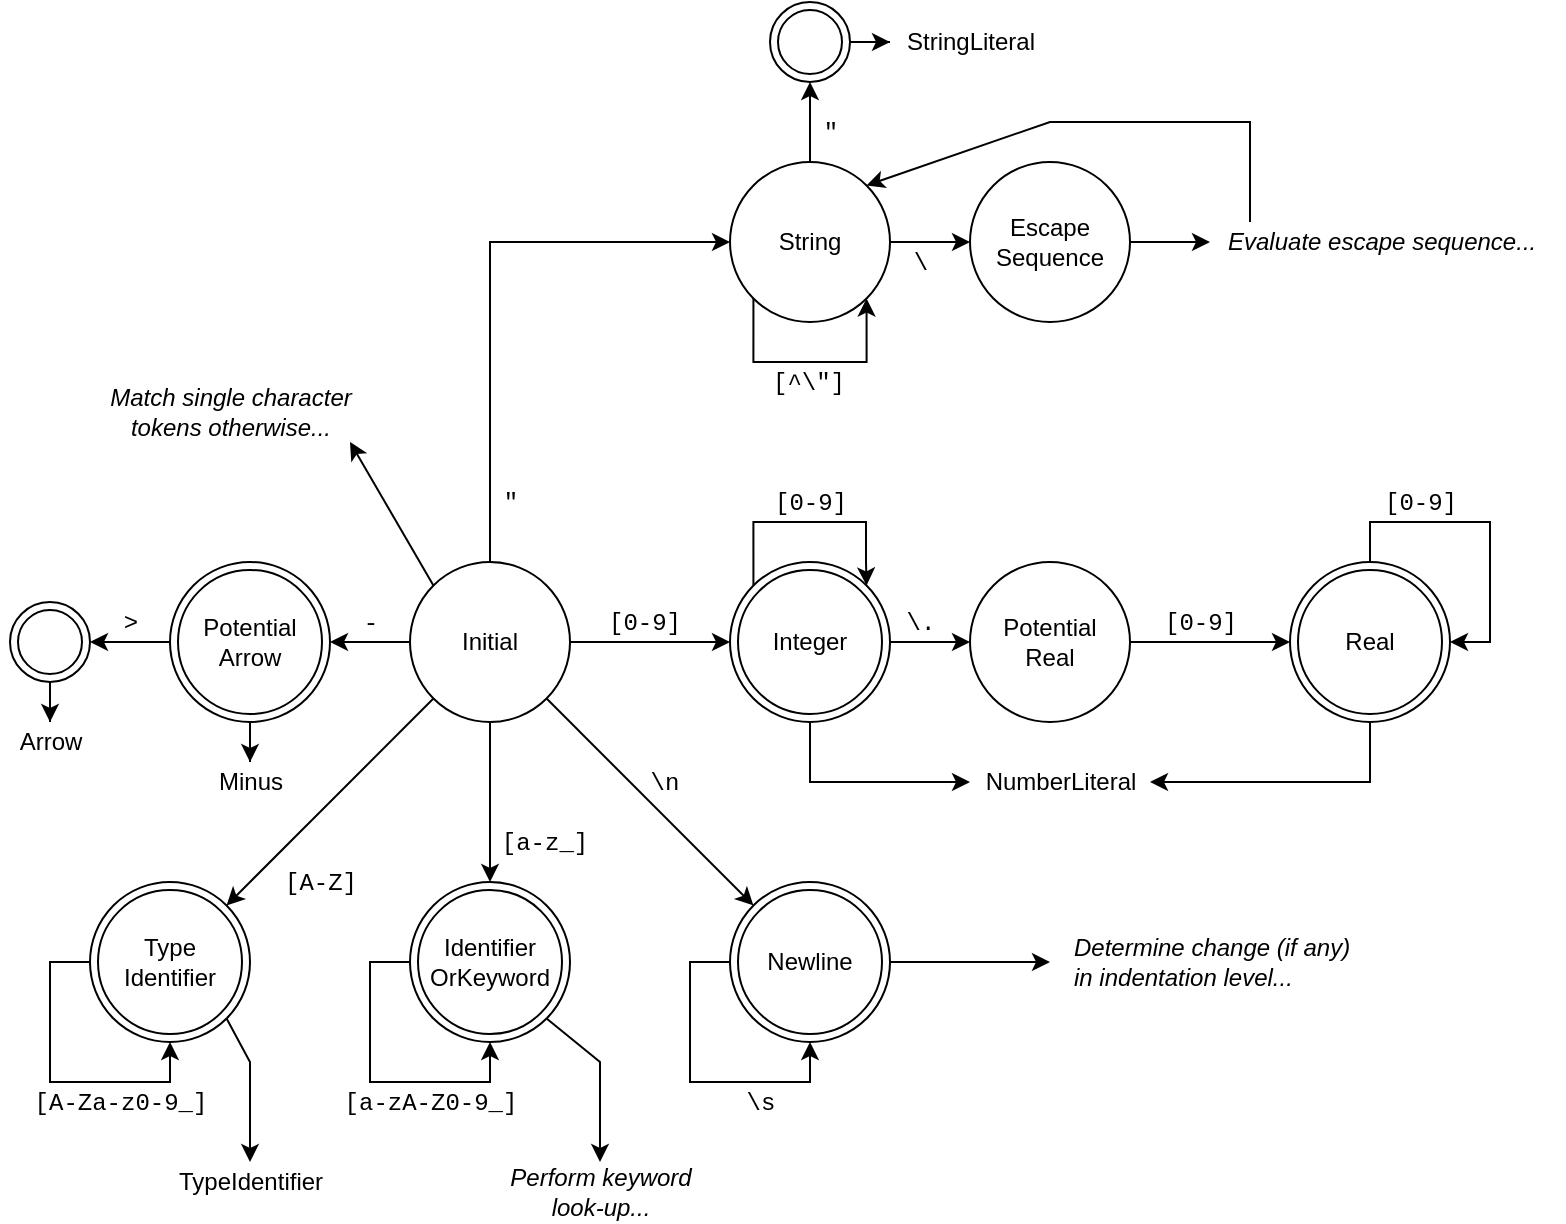 <mxfile version="12.9.3" type="device"><diagram id="LsmIZVRqJQOm3Ho1yjvG" name="Page-1"><mxGraphModel dx="521" dy="784" grid="1" gridSize="10" guides="1" tooltips="1" connect="1" arrows="1" fold="1" page="1" pageScale="1" pageWidth="827" pageHeight="1169" math="0" shadow="0"><root><mxCell id="0"/><mxCell id="1" parent="0"/><mxCell id="77FiBF4re6MWcRuf3n9_-10" style="edgeStyle=orthogonalEdgeStyle;rounded=0;orthogonalLoop=1;jettySize=auto;html=1;exitX=0.5;exitY=1;exitDx=0;exitDy=0;" edge="1" parent="1" source="77FiBF4re6MWcRuf3n9_-8" target="77FiBF4re6MWcRuf3n9_-14"><mxGeometry relative="1" as="geometry"><mxPoint x="232" y="450" as="targetPoint"/></mxGeometry></mxCell><mxCell id="77FiBF4re6MWcRuf3n9_-19" style="rounded=0;orthogonalLoop=1;jettySize=auto;html=1;exitX=1;exitY=1;exitDx=0;exitDy=0;" edge="1" parent="1" source="77FiBF4re6MWcRuf3n9_-8" target="77FiBF4re6MWcRuf3n9_-23"><mxGeometry relative="1" as="geometry"><mxPoint x="411.716" y="491.716" as="targetPoint"/></mxGeometry></mxCell><mxCell id="77FiBF4re6MWcRuf3n9_-34" style="edgeStyle=none;rounded=0;orthogonalLoop=1;jettySize=auto;html=1;exitX=1;exitY=0.5;exitDx=0;exitDy=0;entryX=0;entryY=0.5;entryDx=0;entryDy=0;" edge="1" parent="1" source="77FiBF4re6MWcRuf3n9_-8" target="77FiBF4re6MWcRuf3n9_-33"><mxGeometry relative="1" as="geometry"/></mxCell><mxCell id="77FiBF4re6MWcRuf3n9_-53" style="edgeStyle=orthogonalEdgeStyle;rounded=0;orthogonalLoop=1;jettySize=auto;html=1;exitX=0.5;exitY=0;exitDx=0;exitDy=0;entryX=0;entryY=0.5;entryDx=0;entryDy=0;" edge="1" parent="1" source="77FiBF4re6MWcRuf3n9_-8" target="77FiBF4re6MWcRuf3n9_-48"><mxGeometry relative="1" as="geometry"/></mxCell><mxCell id="77FiBF4re6MWcRuf3n9_-67" style="rounded=0;orthogonalLoop=1;jettySize=auto;html=1;exitX=0;exitY=1;exitDx=0;exitDy=0;entryX=1;entryY=0;entryDx=0;entryDy=0;" edge="1" parent="1" source="77FiBF4re6MWcRuf3n9_-8" target="77FiBF4re6MWcRuf3n9_-66"><mxGeometry relative="1" as="geometry"/></mxCell><mxCell id="77FiBF4re6MWcRuf3n9_-72" style="edgeStyle=orthogonalEdgeStyle;rounded=0;orthogonalLoop=1;jettySize=auto;html=1;exitX=0;exitY=0.5;exitDx=0;exitDy=0;entryX=1;entryY=0.5;entryDx=0;entryDy=0;" edge="1" parent="1" source="77FiBF4re6MWcRuf3n9_-8" target="77FiBF4re6MWcRuf3n9_-71"><mxGeometry relative="1" as="geometry"/></mxCell><mxCell id="77FiBF4re6MWcRuf3n9_-88" style="rounded=0;orthogonalLoop=1;jettySize=auto;html=1;exitX=0;exitY=0;exitDx=0;exitDy=0;" edge="1" parent="1" source="77FiBF4re6MWcRuf3n9_-8" target="77FiBF4re6MWcRuf3n9_-87"><mxGeometry relative="1" as="geometry"><Array as="points"><mxPoint x="210" y="260"/></Array></mxGeometry></mxCell><mxCell id="77FiBF4re6MWcRuf3n9_-8" value="Initial" style="ellipse;whiteSpace=wrap;html=1;aspect=fixed;" vertex="1" parent="1"><mxGeometry x="240" y="320" width="80" height="80" as="geometry"/></mxCell><mxCell id="77FiBF4re6MWcRuf3n9_-11" value="&lt;font face=&quot;Courier New&quot;&gt;[a-z_]&lt;/font&gt;" style="text;html=1;align=center;verticalAlign=middle;resizable=0;points=[];autosize=1;" vertex="1" parent="1"><mxGeometry x="277" y="450" width="60" height="20" as="geometry"/></mxCell><mxCell id="77FiBF4re6MWcRuf3n9_-13" value="&lt;font face=&quot;Courier New&quot;&gt;[a-zA-Z0-9_]&lt;/font&gt;" style="text;html=1;align=center;verticalAlign=middle;resizable=0;points=[];autosize=1;" vertex="1" parent="1"><mxGeometry x="200" y="580" width="100" height="20" as="geometry"/></mxCell><mxCell id="77FiBF4re6MWcRuf3n9_-31" style="rounded=0;orthogonalLoop=1;jettySize=auto;html=1;exitX=1;exitY=1;exitDx=0;exitDy=0;" edge="1" parent="1" source="77FiBF4re6MWcRuf3n9_-14" target="77FiBF4re6MWcRuf3n9_-30"><mxGeometry relative="1" as="geometry"><mxPoint x="335" y="548" as="sourcePoint"/><Array as="points"><mxPoint x="335" y="570"/></Array></mxGeometry></mxCell><mxCell id="77FiBF4re6MWcRuf3n9_-14" value="&lt;span style=&quot;white-space: normal&quot;&gt;Identifier&lt;/span&gt;&lt;br style=&quot;white-space: normal&quot;&gt;&lt;span style=&quot;white-space: normal&quot;&gt;OrKeyword&lt;/span&gt;" style="ellipse;shape=doubleEllipse;whiteSpace=wrap;html=1;aspect=fixed;" vertex="1" parent="1"><mxGeometry x="240" y="480" width="80" height="80" as="geometry"/></mxCell><mxCell id="77FiBF4re6MWcRuf3n9_-15" style="edgeStyle=orthogonalEdgeStyle;rounded=0;orthogonalLoop=1;jettySize=auto;html=1;exitX=0;exitY=0.5;exitDx=0;exitDy=0;entryX=0.5;entryY=1;entryDx=0;entryDy=0;" edge="1" parent="1" source="77FiBF4re6MWcRuf3n9_-14" target="77FiBF4re6MWcRuf3n9_-14"><mxGeometry relative="1" as="geometry"/></mxCell><mxCell id="77FiBF4re6MWcRuf3n9_-21" style="edgeStyle=none;rounded=0;orthogonalLoop=1;jettySize=auto;html=1;exitX=1;exitY=0.5;exitDx=0;exitDy=0;" edge="1" parent="1" source="77FiBF4re6MWcRuf3n9_-23"><mxGeometry relative="1" as="geometry"><mxPoint x="560" y="520" as="targetPoint"/><mxPoint x="480" y="520" as="sourcePoint"/></mxGeometry></mxCell><mxCell id="77FiBF4re6MWcRuf3n9_-20" value="&lt;font face=&quot;Courier New&quot;&gt;\n&lt;/font&gt;" style="text;html=1;align=center;verticalAlign=middle;resizable=0;points=[];autosize=1;" vertex="1" parent="1"><mxGeometry x="352" y="420" width="30" height="20" as="geometry"/></mxCell><mxCell id="77FiBF4re6MWcRuf3n9_-22" value="&lt;i&gt;Determine change (if any)&lt;br&gt;in indentation level...&lt;/i&gt;" style="text;html=1;align=left;verticalAlign=middle;resizable=0;points=[];autosize=1;" vertex="1" parent="1"><mxGeometry x="570" y="505" width="150" height="30" as="geometry"/></mxCell><mxCell id="77FiBF4re6MWcRuf3n9_-23" value="&lt;span style=&quot;white-space: normal&quot;&gt;Newline&lt;/span&gt;" style="ellipse;shape=doubleEllipse;whiteSpace=wrap;html=1;aspect=fixed;" vertex="1" parent="1"><mxGeometry x="400" y="480" width="80" height="80" as="geometry"/></mxCell><mxCell id="77FiBF4re6MWcRuf3n9_-24" style="edgeStyle=orthogonalEdgeStyle;rounded=0;orthogonalLoop=1;jettySize=auto;html=1;exitX=0;exitY=0.5;exitDx=0;exitDy=0;entryX=0.5;entryY=1;entryDx=0;entryDy=0;" edge="1" parent="1" source="77FiBF4re6MWcRuf3n9_-23" target="77FiBF4re6MWcRuf3n9_-23"><mxGeometry relative="1" as="geometry"/></mxCell><mxCell id="77FiBF4re6MWcRuf3n9_-30" value="&lt;i&gt;Perform keyword&lt;br&gt;look-up...&lt;/i&gt;" style="text;html=1;align=center;verticalAlign=middle;resizable=0;points=[];autosize=1;" vertex="1" parent="1"><mxGeometry x="280" y="620" width="110" height="30" as="geometry"/></mxCell><mxCell id="77FiBF4re6MWcRuf3n9_-32" value="&lt;font face=&quot;Courier New&quot;&gt;\s&lt;/font&gt;" style="text;html=1;align=center;verticalAlign=middle;resizable=0;points=[];autosize=1;" vertex="1" parent="1"><mxGeometry x="400" y="580" width="30" height="20" as="geometry"/></mxCell><mxCell id="77FiBF4re6MWcRuf3n9_-40" style="edgeStyle=orthogonalEdgeStyle;rounded=0;orthogonalLoop=1;jettySize=auto;html=1;exitX=1;exitY=0.5;exitDx=0;exitDy=0;entryX=0;entryY=0.5;entryDx=0;entryDy=0;" edge="1" parent="1" source="77FiBF4re6MWcRuf3n9_-33" target="77FiBF4re6MWcRuf3n9_-39"><mxGeometry relative="1" as="geometry"/></mxCell><mxCell id="77FiBF4re6MWcRuf3n9_-90" style="edgeStyle=orthogonalEdgeStyle;rounded=0;orthogonalLoop=1;jettySize=auto;html=1;exitX=0.5;exitY=1;exitDx=0;exitDy=0;entryX=0;entryY=0.5;entryDx=0;entryDy=0;entryPerimeter=0;" edge="1" parent="1" source="77FiBF4re6MWcRuf3n9_-33" target="77FiBF4re6MWcRuf3n9_-89"><mxGeometry relative="1" as="geometry"><mxPoint x="480" y="440" as="targetPoint"/></mxGeometry></mxCell><mxCell id="77FiBF4re6MWcRuf3n9_-33" value="Integer" style="ellipse;shape=doubleEllipse;whiteSpace=wrap;html=1;aspect=fixed;" vertex="1" parent="1"><mxGeometry x="400" y="320" width="80" height="80" as="geometry"/></mxCell><mxCell id="77FiBF4re6MWcRuf3n9_-35" value="&lt;font face=&quot;Courier New&quot;&gt;[0-9]&lt;/font&gt;" style="text;html=1;align=center;verticalAlign=middle;resizable=0;points=[];autosize=1;" vertex="1" parent="1"><mxGeometry x="332" y="340" width="50" height="20" as="geometry"/></mxCell><mxCell id="77FiBF4re6MWcRuf3n9_-37" value="&lt;font face=&quot;Courier New&quot;&gt;[0-9]&lt;/font&gt;" style="text;html=1;align=center;verticalAlign=middle;resizable=0;points=[];autosize=1;" vertex="1" parent="1"><mxGeometry x="415" y="280" width="50" height="20" as="geometry"/></mxCell><mxCell id="77FiBF4re6MWcRuf3n9_-38" style="edgeStyle=orthogonalEdgeStyle;rounded=0;orthogonalLoop=1;jettySize=auto;html=1;exitX=0;exitY=0;exitDx=0;exitDy=0;entryX=1;entryY=0;entryDx=0;entryDy=0;" edge="1" parent="1" source="77FiBF4re6MWcRuf3n9_-33" target="77FiBF4re6MWcRuf3n9_-33"><mxGeometry relative="1" as="geometry"><Array as="points"><mxPoint x="412" y="300"/><mxPoint x="468" y="300"/><mxPoint x="468" y="320"/></Array></mxGeometry></mxCell><mxCell id="77FiBF4re6MWcRuf3n9_-43" style="edgeStyle=orthogonalEdgeStyle;rounded=0;orthogonalLoop=1;jettySize=auto;html=1;exitX=1;exitY=0.5;exitDx=0;exitDy=0;" edge="1" parent="1" source="77FiBF4re6MWcRuf3n9_-39" target="77FiBF4re6MWcRuf3n9_-42"><mxGeometry relative="1" as="geometry"/></mxCell><mxCell id="77FiBF4re6MWcRuf3n9_-39" value="Potential&lt;br&gt;Real" style="ellipse;whiteSpace=wrap;html=1;aspect=fixed;" vertex="1" parent="1"><mxGeometry x="520" y="320" width="80" height="80" as="geometry"/></mxCell><mxCell id="77FiBF4re6MWcRuf3n9_-41" value="&lt;font face=&quot;Courier New&quot;&gt;\.&lt;/font&gt;" style="text;html=1;align=center;verticalAlign=middle;resizable=0;points=[];autosize=1;" vertex="1" parent="1"><mxGeometry x="480" y="340" width="30" height="20" as="geometry"/></mxCell><mxCell id="77FiBF4re6MWcRuf3n9_-91" style="edgeStyle=orthogonalEdgeStyle;rounded=0;orthogonalLoop=1;jettySize=auto;html=1;exitX=0.5;exitY=1;exitDx=0;exitDy=0;entryX=1;entryY=0.5;entryDx=0;entryDy=0;entryPerimeter=0;" edge="1" parent="1" source="77FiBF4re6MWcRuf3n9_-42" target="77FiBF4re6MWcRuf3n9_-89"><mxGeometry relative="1" as="geometry"/></mxCell><mxCell id="77FiBF4re6MWcRuf3n9_-42" value="Real" style="ellipse;shape=doubleEllipse;whiteSpace=wrap;html=1;aspect=fixed;" vertex="1" parent="1"><mxGeometry x="680" y="320" width="80" height="80" as="geometry"/></mxCell><mxCell id="77FiBF4re6MWcRuf3n9_-45" value="&lt;font face=&quot;Courier New&quot;&gt;[0-9]&lt;/font&gt;" style="text;html=1;align=center;verticalAlign=middle;resizable=0;points=[];autosize=1;" vertex="1" parent="1"><mxGeometry x="610" y="340" width="50" height="20" as="geometry"/></mxCell><mxCell id="77FiBF4re6MWcRuf3n9_-46" value="&lt;font face=&quot;Courier New&quot;&gt;[0-9]&lt;/font&gt;" style="text;html=1;align=center;verticalAlign=middle;resizable=0;points=[];autosize=1;" vertex="1" parent="1"><mxGeometry x="720" y="280" width="50" height="20" as="geometry"/></mxCell><mxCell id="77FiBF4re6MWcRuf3n9_-47" style="edgeStyle=orthogonalEdgeStyle;rounded=0;orthogonalLoop=1;jettySize=auto;html=1;exitX=0.5;exitY=0;exitDx=0;exitDy=0;entryX=1;entryY=0.5;entryDx=0;entryDy=0;" edge="1" parent="1" source="77FiBF4re6MWcRuf3n9_-42" target="77FiBF4re6MWcRuf3n9_-42"><mxGeometry relative="1" as="geometry"/></mxCell><mxCell id="77FiBF4re6MWcRuf3n9_-56" style="edgeStyle=orthogonalEdgeStyle;rounded=0;orthogonalLoop=1;jettySize=auto;html=1;exitX=1;exitY=0.5;exitDx=0;exitDy=0;entryX=0;entryY=0.5;entryDx=0;entryDy=0;" edge="1" parent="1" source="77FiBF4re6MWcRuf3n9_-48" target="77FiBF4re6MWcRuf3n9_-55"><mxGeometry relative="1" as="geometry"/></mxCell><mxCell id="77FiBF4re6MWcRuf3n9_-62" style="edgeStyle=orthogonalEdgeStyle;rounded=0;orthogonalLoop=1;jettySize=auto;html=1;exitX=0.5;exitY=0;exitDx=0;exitDy=0;entryX=0.5;entryY=1;entryDx=0;entryDy=0;" edge="1" parent="1" source="77FiBF4re6MWcRuf3n9_-48" target="77FiBF4re6MWcRuf3n9_-61"><mxGeometry relative="1" as="geometry"/></mxCell><mxCell id="77FiBF4re6MWcRuf3n9_-48" value="String" style="ellipse;whiteSpace=wrap;html=1;aspect=fixed;" vertex="1" parent="1"><mxGeometry x="400" y="120" width="80" height="80" as="geometry"/></mxCell><mxCell id="77FiBF4re6MWcRuf3n9_-50" value="&lt;font face=&quot;Courier New&quot;&gt;&quot;&lt;/font&gt;" style="text;html=1;align=center;verticalAlign=middle;resizable=0;points=[];autosize=1;" vertex="1" parent="1"><mxGeometry x="280" y="280" width="20" height="20" as="geometry"/></mxCell><mxCell id="77FiBF4re6MWcRuf3n9_-52" value="&lt;font face=&quot;Courier New&quot;&gt;[^\\&quot;]&lt;/font&gt;" style="text;html=1;align=center;verticalAlign=middle;resizable=0;points=[];autosize=1;" vertex="1" parent="1"><mxGeometry x="409" y="220" width="60" height="20" as="geometry"/></mxCell><mxCell id="77FiBF4re6MWcRuf3n9_-54" style="edgeStyle=orthogonalEdgeStyle;rounded=0;orthogonalLoop=1;jettySize=auto;html=1;exitX=0;exitY=1;exitDx=0;exitDy=0;entryX=1;entryY=1;entryDx=0;entryDy=0;" edge="1" parent="1" source="77FiBF4re6MWcRuf3n9_-48" target="77FiBF4re6MWcRuf3n9_-48"><mxGeometry relative="1" as="geometry"><Array as="points"><mxPoint x="412" y="220"/><mxPoint x="468" y="220"/></Array></mxGeometry></mxCell><mxCell id="77FiBF4re6MWcRuf3n9_-59" style="edgeStyle=orthogonalEdgeStyle;rounded=0;orthogonalLoop=1;jettySize=auto;html=1;exitX=1;exitY=0.5;exitDx=0;exitDy=0;" edge="1" parent="1" source="77FiBF4re6MWcRuf3n9_-55"><mxGeometry relative="1" as="geometry"><mxPoint x="640" y="160" as="targetPoint"/></mxGeometry></mxCell><mxCell id="77FiBF4re6MWcRuf3n9_-55" value="Escape&lt;br&gt;Sequence" style="ellipse;whiteSpace=wrap;html=1;aspect=fixed;" vertex="1" parent="1"><mxGeometry x="520" y="120" width="80" height="80" as="geometry"/></mxCell><mxCell id="77FiBF4re6MWcRuf3n9_-57" value="&lt;font face=&quot;Courier New&quot;&gt;\\&lt;/font&gt;" style="text;html=1;align=center;verticalAlign=middle;resizable=0;points=[];autosize=1;" vertex="1" parent="1"><mxGeometry x="480" y="160" width="30" height="20" as="geometry"/></mxCell><mxCell id="77FiBF4re6MWcRuf3n9_-58" value="&lt;i&gt;Evaluate escape sequence...&lt;/i&gt;" style="text;html=1;align=left;verticalAlign=middle;resizable=0;points=[];autosize=1;" vertex="1" parent="1"><mxGeometry x="647" y="150" width="170" height="20" as="geometry"/></mxCell><mxCell id="77FiBF4re6MWcRuf3n9_-60" value="" style="endArrow=classic;html=1;entryX=1;entryY=0;entryDx=0;entryDy=0;rounded=0;" edge="1" parent="1" target="77FiBF4re6MWcRuf3n9_-48"><mxGeometry width="50" height="50" relative="1" as="geometry"><mxPoint x="660" y="150" as="sourcePoint"/><mxPoint x="710" y="100" as="targetPoint"/><Array as="points"><mxPoint x="660" y="100"/><mxPoint x="560" y="100"/></Array></mxGeometry></mxCell><mxCell id="77FiBF4re6MWcRuf3n9_-93" style="edgeStyle=orthogonalEdgeStyle;rounded=0;orthogonalLoop=1;jettySize=auto;html=1;exitX=1;exitY=0.5;exitDx=0;exitDy=0;" edge="1" parent="1" source="77FiBF4re6MWcRuf3n9_-61" target="77FiBF4re6MWcRuf3n9_-92"><mxGeometry relative="1" as="geometry"/></mxCell><mxCell id="77FiBF4re6MWcRuf3n9_-61" value="" style="ellipse;shape=doubleEllipse;whiteSpace=wrap;html=1;aspect=fixed;" vertex="1" parent="1"><mxGeometry x="420" y="40" width="40" height="40" as="geometry"/></mxCell><mxCell id="77FiBF4re6MWcRuf3n9_-65" value="&lt;font face=&quot;Courier New&quot;&gt;&quot;&lt;/font&gt;" style="text;html=1;align=center;verticalAlign=middle;resizable=0;points=[];autosize=1;" vertex="1" parent="1"><mxGeometry x="440" y="95" width="20" height="20" as="geometry"/></mxCell><mxCell id="77FiBF4re6MWcRuf3n9_-95" style="rounded=0;orthogonalLoop=1;jettySize=auto;html=1;exitX=1;exitY=1;exitDx=0;exitDy=0;" edge="1" parent="1" source="77FiBF4re6MWcRuf3n9_-66" target="77FiBF4re6MWcRuf3n9_-94"><mxGeometry relative="1" as="geometry"><mxPoint x="170" y="560" as="sourcePoint"/><Array as="points"><mxPoint x="160" y="570"/></Array></mxGeometry></mxCell><mxCell id="77FiBF4re6MWcRuf3n9_-66" value="Type&lt;br&gt;Identifier" style="ellipse;shape=doubleEllipse;whiteSpace=wrap;html=1;aspect=fixed;" vertex="1" parent="1"><mxGeometry x="80" y="480" width="80" height="80" as="geometry"/></mxCell><mxCell id="77FiBF4re6MWcRuf3n9_-68" value="&lt;font face=&quot;Courier New&quot;&gt;[A-Z]&lt;/font&gt;" style="text;html=1;align=center;verticalAlign=middle;resizable=0;points=[];autosize=1;" vertex="1" parent="1"><mxGeometry x="170" y="470" width="50" height="20" as="geometry"/></mxCell><mxCell id="77FiBF4re6MWcRuf3n9_-69" style="edgeStyle=orthogonalEdgeStyle;rounded=0;orthogonalLoop=1;jettySize=auto;html=1;exitX=0;exitY=0.5;exitDx=0;exitDy=0;entryX=0.5;entryY=1;entryDx=0;entryDy=0;" edge="1" parent="1" source="77FiBF4re6MWcRuf3n9_-66" target="77FiBF4re6MWcRuf3n9_-66"><mxGeometry relative="1" as="geometry"/></mxCell><mxCell id="77FiBF4re6MWcRuf3n9_-70" value="&lt;font face=&quot;Courier New&quot;&gt;[A-Za-z0-9_]&lt;/font&gt;" style="text;html=1;align=center;verticalAlign=middle;resizable=0;points=[];autosize=1;" vertex="1" parent="1"><mxGeometry x="45" y="580" width="100" height="20" as="geometry"/></mxCell><mxCell id="77FiBF4re6MWcRuf3n9_-75" style="edgeStyle=orthogonalEdgeStyle;rounded=0;orthogonalLoop=1;jettySize=auto;html=1;exitX=0;exitY=0.5;exitDx=0;exitDy=0;entryX=1;entryY=0.5;entryDx=0;entryDy=0;" edge="1" parent="1" source="77FiBF4re6MWcRuf3n9_-71" target="77FiBF4re6MWcRuf3n9_-74"><mxGeometry relative="1" as="geometry"/></mxCell><mxCell id="77FiBF4re6MWcRuf3n9_-84" style="edgeStyle=orthogonalEdgeStyle;rounded=0;orthogonalLoop=1;jettySize=auto;html=1;exitX=0.5;exitY=1;exitDx=0;exitDy=0;" edge="1" parent="1" source="77FiBF4re6MWcRuf3n9_-71" target="77FiBF4re6MWcRuf3n9_-82"><mxGeometry relative="1" as="geometry"/></mxCell><mxCell id="77FiBF4re6MWcRuf3n9_-71" value="Potential Arrow" style="ellipse;shape=doubleEllipse;whiteSpace=wrap;html=1;aspect=fixed;" vertex="1" parent="1"><mxGeometry x="120" y="320" width="80" height="80" as="geometry"/></mxCell><mxCell id="77FiBF4re6MWcRuf3n9_-73" value="&lt;font face=&quot;Courier New&quot;&gt;-&lt;/font&gt;" style="text;html=1;align=center;verticalAlign=middle;resizable=0;points=[];autosize=1;" vertex="1" parent="1"><mxGeometry x="210" y="340" width="20" height="20" as="geometry"/></mxCell><mxCell id="77FiBF4re6MWcRuf3n9_-85" style="edgeStyle=orthogonalEdgeStyle;rounded=0;orthogonalLoop=1;jettySize=auto;html=1;exitX=0.5;exitY=1;exitDx=0;exitDy=0;" edge="1" parent="1" source="77FiBF4re6MWcRuf3n9_-74" target="77FiBF4re6MWcRuf3n9_-83"><mxGeometry relative="1" as="geometry"/></mxCell><mxCell id="77FiBF4re6MWcRuf3n9_-74" value="" style="ellipse;shape=doubleEllipse;whiteSpace=wrap;html=1;aspect=fixed;" vertex="1" parent="1"><mxGeometry x="40" y="340" width="40" height="40" as="geometry"/></mxCell><mxCell id="77FiBF4re6MWcRuf3n9_-76" value="&lt;font face=&quot;Courier New&quot;&gt;&amp;gt;&lt;/font&gt;" style="text;html=1;align=center;verticalAlign=middle;resizable=0;points=[];autosize=1;" vertex="1" parent="1"><mxGeometry x="90" y="340" width="20" height="20" as="geometry"/></mxCell><mxCell id="77FiBF4re6MWcRuf3n9_-82" value="Minus" style="text;html=1;align=center;verticalAlign=middle;resizable=0;points=[];autosize=1;" vertex="1" parent="1"><mxGeometry x="135" y="420" width="50" height="20" as="geometry"/></mxCell><mxCell id="77FiBF4re6MWcRuf3n9_-83" value="Arrow" style="text;html=1;align=center;verticalAlign=middle;resizable=0;points=[];autosize=1;" vertex="1" parent="1"><mxGeometry x="35" y="400" width="50" height="20" as="geometry"/></mxCell><mxCell id="77FiBF4re6MWcRuf3n9_-87" value="&lt;i&gt;Match single character&lt;br&gt;tokens otherwise...&lt;/i&gt;" style="text;html=1;align=center;verticalAlign=middle;resizable=0;points=[];autosize=1;" vertex="1" parent="1"><mxGeometry x="80" y="230" width="140" height="30" as="geometry"/></mxCell><mxCell id="77FiBF4re6MWcRuf3n9_-89" value="NumberLiteral" style="text;html=1;align=center;verticalAlign=middle;resizable=0;points=[];autosize=1;" vertex="1" parent="1"><mxGeometry x="520" y="420" width="90" height="20" as="geometry"/></mxCell><mxCell id="77FiBF4re6MWcRuf3n9_-92" value="StringLiteral" style="text;html=1;align=center;verticalAlign=middle;resizable=0;points=[];autosize=1;" vertex="1" parent="1"><mxGeometry x="480" y="50" width="80" height="20" as="geometry"/></mxCell><mxCell id="77FiBF4re6MWcRuf3n9_-94" value="TypeIdentifier" style="text;html=1;align=center;verticalAlign=middle;resizable=0;points=[];autosize=1;" vertex="1" parent="1"><mxGeometry x="115" y="620" width="90" height="20" as="geometry"/></mxCell></root></mxGraphModel></diagram></mxfile>